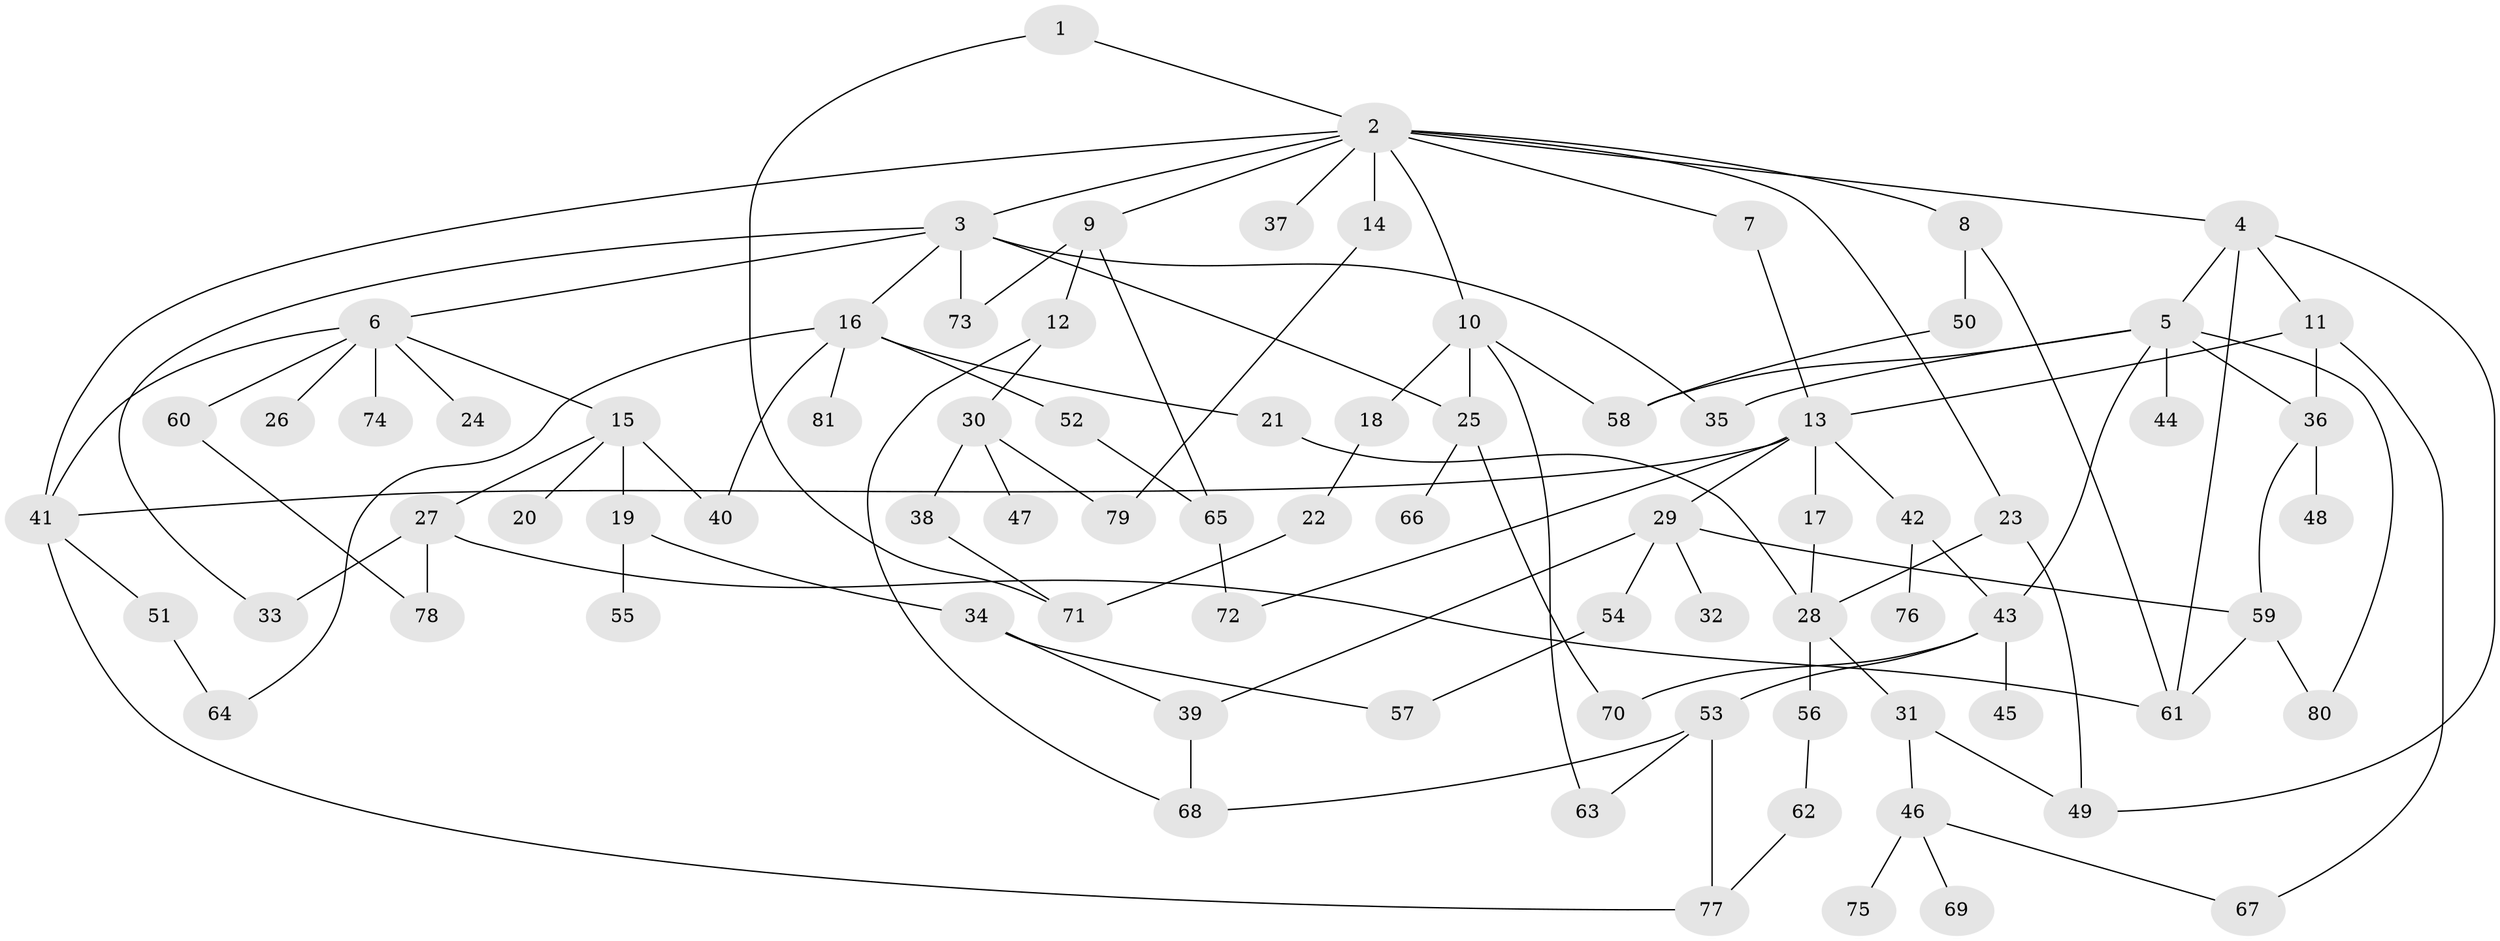// Generated by graph-tools (version 1.1) at 2025/01/03/09/25 03:01:08]
// undirected, 81 vertices, 117 edges
graph export_dot {
graph [start="1"]
  node [color=gray90,style=filled];
  1;
  2;
  3;
  4;
  5;
  6;
  7;
  8;
  9;
  10;
  11;
  12;
  13;
  14;
  15;
  16;
  17;
  18;
  19;
  20;
  21;
  22;
  23;
  24;
  25;
  26;
  27;
  28;
  29;
  30;
  31;
  32;
  33;
  34;
  35;
  36;
  37;
  38;
  39;
  40;
  41;
  42;
  43;
  44;
  45;
  46;
  47;
  48;
  49;
  50;
  51;
  52;
  53;
  54;
  55;
  56;
  57;
  58;
  59;
  60;
  61;
  62;
  63;
  64;
  65;
  66;
  67;
  68;
  69;
  70;
  71;
  72;
  73;
  74;
  75;
  76;
  77;
  78;
  79;
  80;
  81;
  1 -- 2;
  1 -- 71;
  2 -- 3;
  2 -- 4;
  2 -- 7;
  2 -- 8;
  2 -- 9;
  2 -- 10;
  2 -- 14;
  2 -- 23;
  2 -- 37;
  2 -- 41;
  3 -- 6;
  3 -- 16;
  3 -- 33;
  3 -- 73;
  3 -- 25;
  3 -- 35;
  4 -- 5;
  4 -- 11;
  4 -- 61;
  4 -- 49;
  5 -- 35;
  5 -- 44;
  5 -- 36;
  5 -- 80;
  5 -- 58;
  5 -- 43;
  6 -- 15;
  6 -- 24;
  6 -- 26;
  6 -- 60;
  6 -- 74;
  6 -- 41;
  7 -- 13;
  8 -- 50;
  8 -- 61;
  9 -- 12;
  9 -- 65;
  9 -- 73;
  10 -- 18;
  10 -- 25;
  10 -- 58;
  10 -- 63;
  11 -- 13;
  11 -- 36;
  11 -- 67;
  12 -- 30;
  12 -- 68;
  13 -- 17;
  13 -- 29;
  13 -- 42;
  13 -- 41;
  13 -- 72;
  14 -- 79;
  15 -- 19;
  15 -- 20;
  15 -- 27;
  15 -- 40;
  16 -- 21;
  16 -- 52;
  16 -- 81;
  16 -- 40;
  16 -- 64;
  17 -- 28;
  18 -- 22;
  19 -- 34;
  19 -- 55;
  21 -- 28;
  22 -- 71;
  23 -- 28;
  23 -- 49;
  25 -- 66;
  25 -- 70;
  27 -- 78;
  27 -- 61;
  27 -- 33;
  28 -- 31;
  28 -- 56;
  29 -- 32;
  29 -- 54;
  29 -- 59;
  29 -- 39;
  30 -- 38;
  30 -- 47;
  30 -- 79;
  31 -- 46;
  31 -- 49;
  34 -- 39;
  34 -- 57;
  36 -- 48;
  36 -- 59;
  38 -- 71;
  39 -- 68;
  41 -- 51;
  41 -- 77;
  42 -- 43;
  42 -- 76;
  43 -- 45;
  43 -- 53;
  43 -- 70;
  46 -- 69;
  46 -- 75;
  46 -- 67;
  50 -- 58;
  51 -- 64;
  52 -- 65;
  53 -- 63;
  53 -- 68;
  53 -- 77;
  54 -- 57;
  56 -- 62;
  59 -- 80;
  59 -- 61;
  60 -- 78;
  62 -- 77;
  65 -- 72;
}
